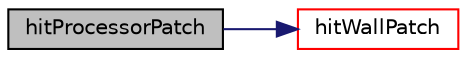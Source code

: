 digraph "hitProcessorPatch"
{
  bgcolor="transparent";
  edge [fontname="Helvetica",fontsize="10",labelfontname="Helvetica",labelfontsize="10"];
  node [fontname="Helvetica",fontsize="10",shape=record];
  rankdir="LR";
  Node1 [label="hitProcessorPatch",height=0.2,width=0.4,color="black", fillcolor="grey75", style="filled", fontcolor="black"];
  Node1 -> Node2 [color="midnightblue",fontsize="10",style="solid",fontname="Helvetica"];
  Node2 [label="hitWallPatch",height=0.2,width=0.4,color="red",URL="$a02526.html#a83ddd4996e7a12d68168442c5f04ca72",tooltip="Overridable function to handle the particle hitting a wallPatch. "];
}
